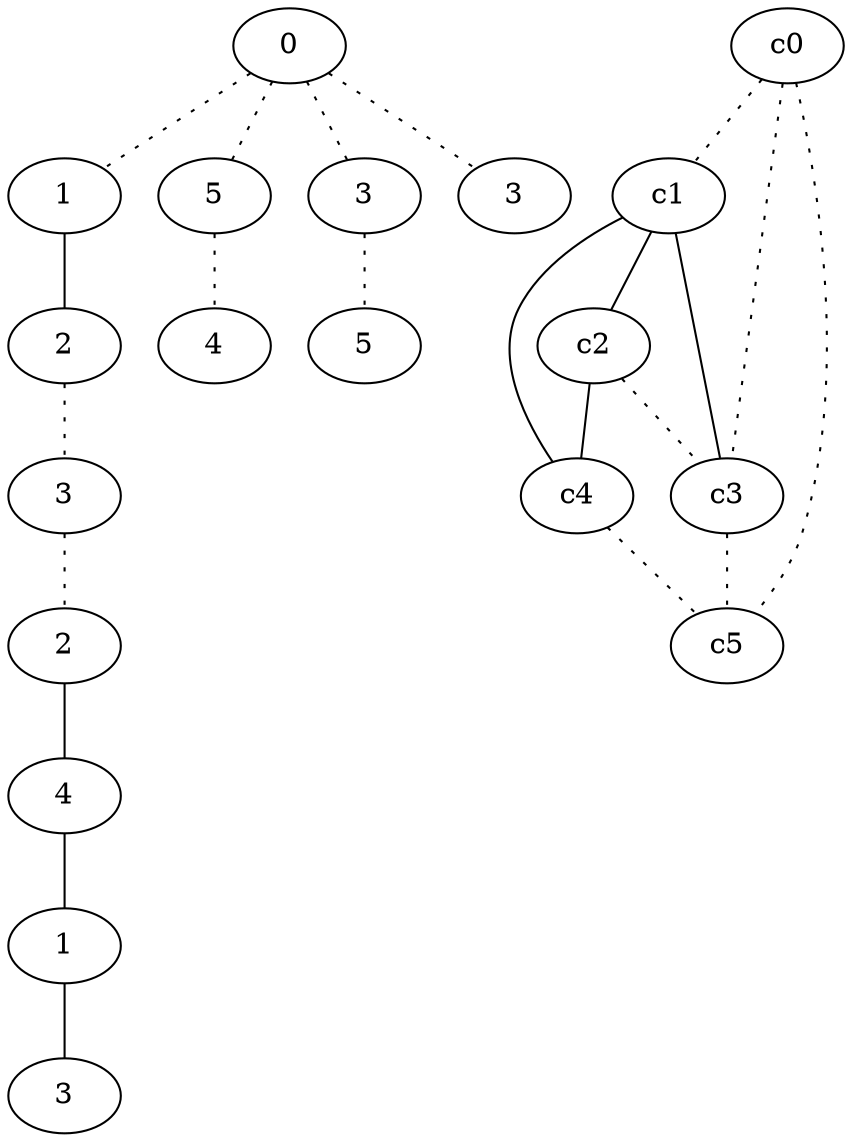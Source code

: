 graph {
a0[label=0];
a1[label=1];
a2[label=2];
a3[label=3];
a4[label=2];
a5[label=4];
a6[label=1];
a7[label=3];
a8[label=5];
a9[label=4];
a10[label=3];
a11[label=5];
a12[label=3];
a0 -- a1 [style=dotted];
a0 -- a8 [style=dotted];
a0 -- a10 [style=dotted];
a0 -- a12 [style=dotted];
a1 -- a2;
a2 -- a3 [style=dotted];
a3 -- a4 [style=dotted];
a4 -- a5;
a5 -- a6;
a6 -- a7;
a8 -- a9 [style=dotted];
a10 -- a11 [style=dotted];
c0 -- c1 [style=dotted];
c0 -- c3 [style=dotted];
c0 -- c5 [style=dotted];
c1 -- c2;
c1 -- c3;
c1 -- c4;
c2 -- c3 [style=dotted];
c2 -- c4;
c3 -- c5 [style=dotted];
c4 -- c5 [style=dotted];
}
